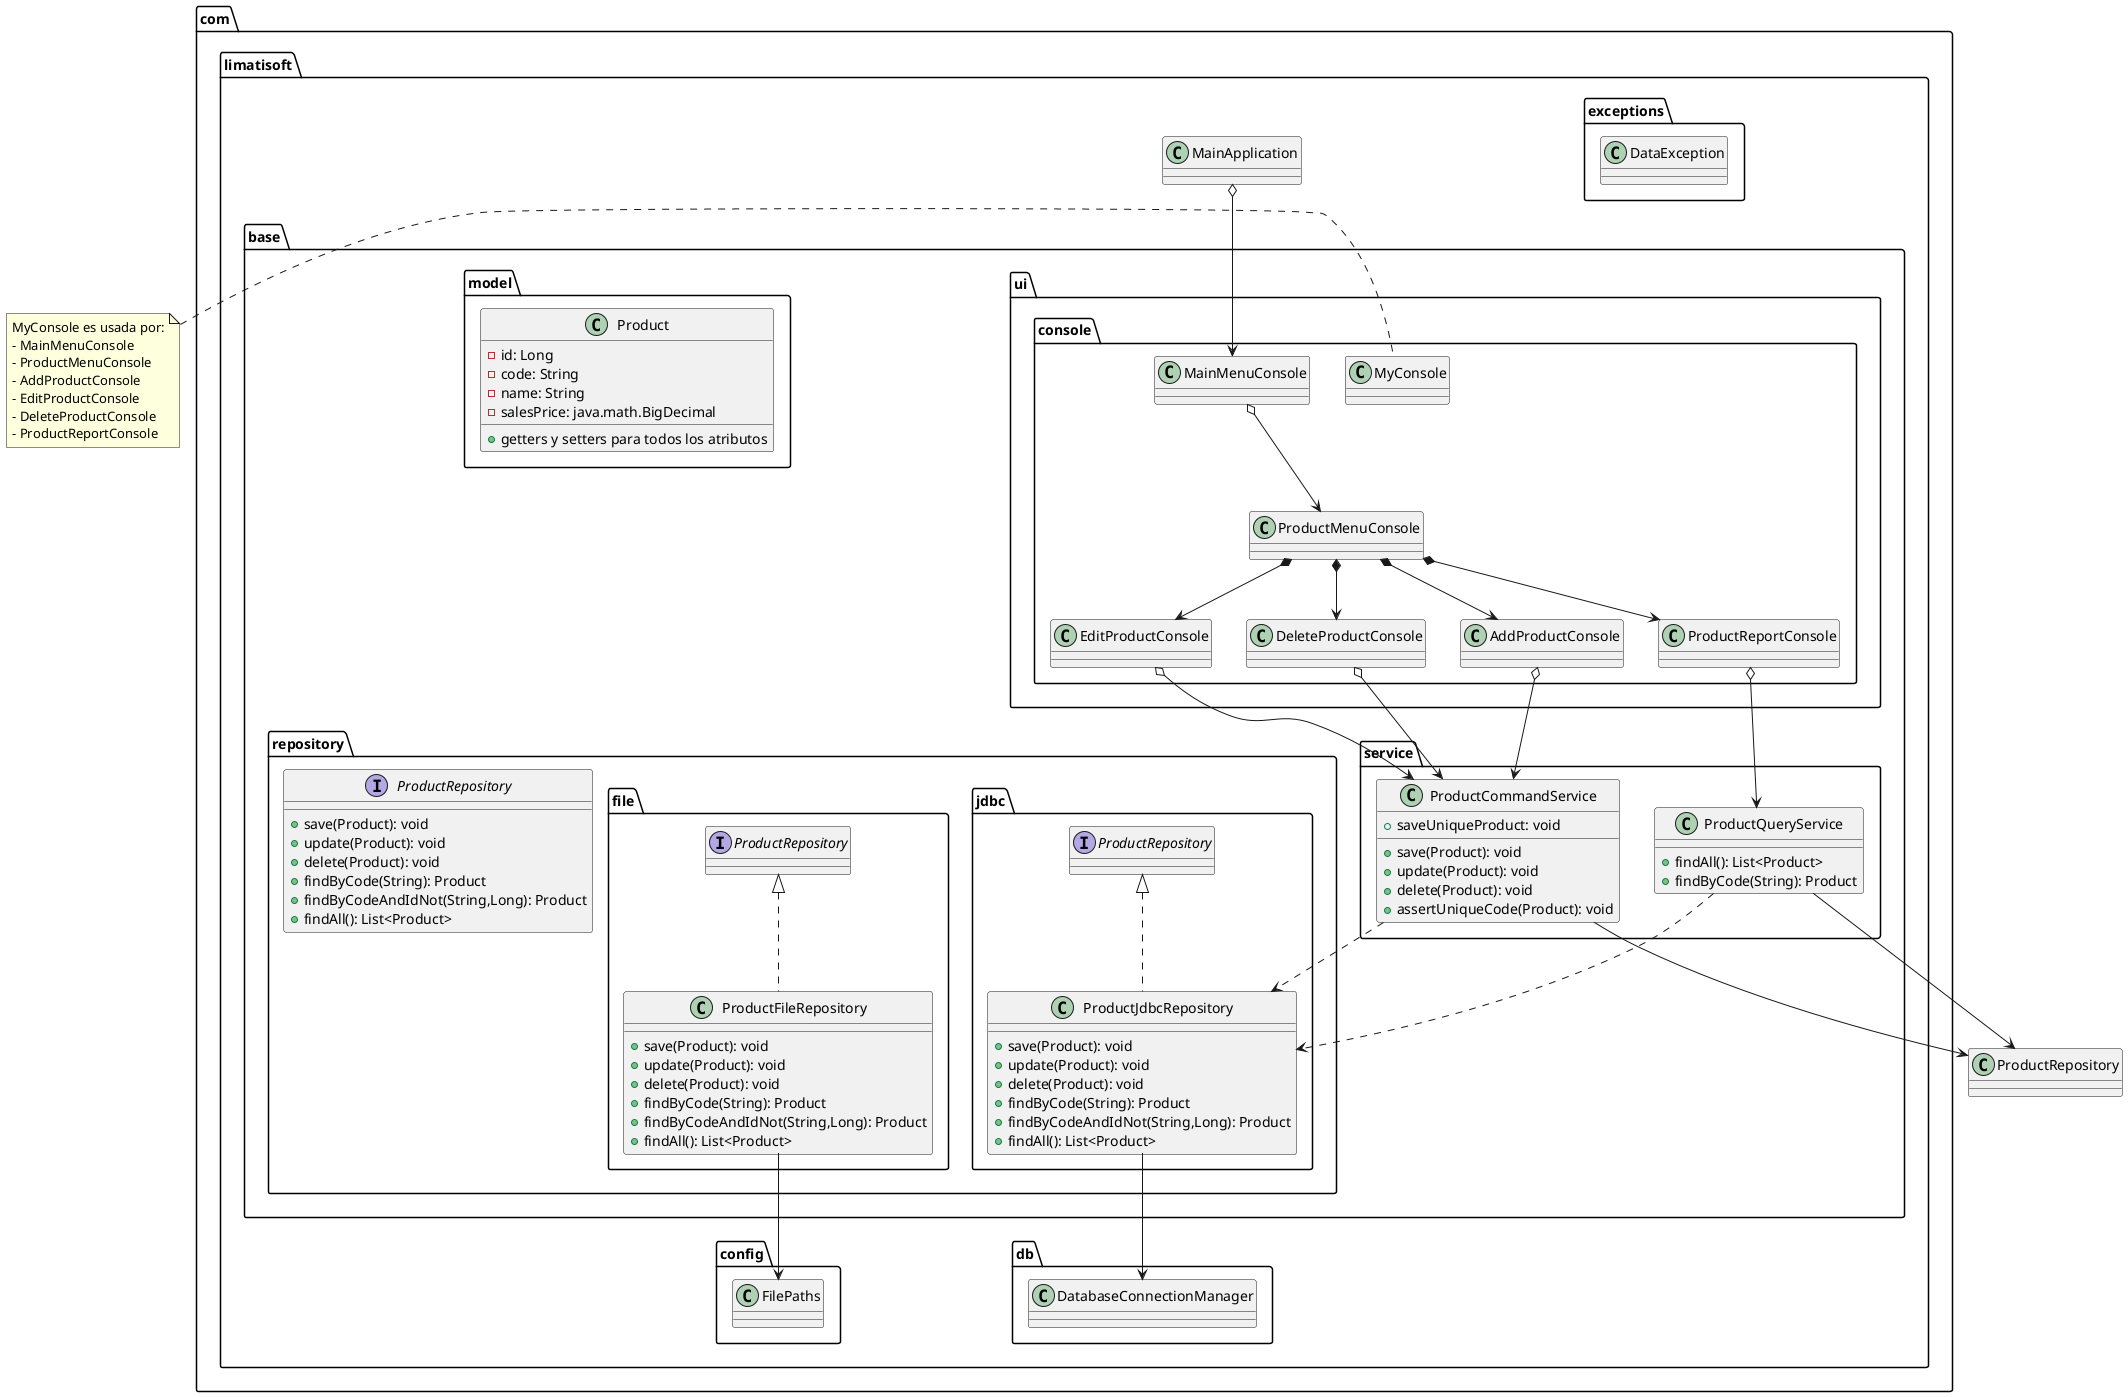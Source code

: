 @startuml
allowmixing
package "com.limatisoft" {
	class MainApplication 
}
 
package "com.limatisoft.base.ui.console" {
	class MyConsole
	class MainMenuConsole
	class ProductMenuConsole
	class AddProductConsole
	class EditProductConsole
	class DeleteProductConsole
	class ProductReportConsole
}

note left of MyConsole
  MyConsole es usada por:
  - MainMenuConsole
  - ProductMenuConsole
  - AddProductConsole
  - EditProductConsole
  - DeleteProductConsole
  - ProductReportConsole
end note
    
package "com.limatisoft.base.service" {
	class ProductCommandService{
		+ save(Product): void
	    + update(Product): void
	    + delete(Product): void
	    + saveUniqueProduct: void
	    + assertUniqueCode(Product): void
	}
	class ProductQueryService {
    	+ findAll(): List<Product>
    	+ findByCode(String): Product
	}
}

package "com.limatisoft.base.model" {
	class Product {
	    - id: Long 
	    - code: String
	    - name: String
	    - salesPrice: java.math.BigDecimal
	     {method} +getters y setters para todos los atributos
	}
} 

package "com.limatisoft.base.repository" {
	interface ProductRepository{
		+ save(Product): void
		+ update(Product): void
		+ delete(Product): void
	    + findByCode(String): Product
	    + findByCodeAndIdNot(String,Long): Product
	    + findAll(): List<Product>
	}

	package "com.limatisoft.base.repository.file" {
		class ProductFileRepository implements ProductRepository{
			+ save(Product): void
			+ update(Product): void
			+ delete(Product): void
		    + findByCode(String): Product
		    + findByCodeAndIdNot(String,Long): Product
		    + findAll(): List<Product>
		}
	}
	
	package "com.limatisoft.base.repository.jdbc" {
		class ProductJdbcRepository implements ProductRepository{
			+ save(Product): void
			+ update(Product): void
			+ delete(Product): void
		    + findByCode(String): Product
		    + findByCodeAndIdNot(String,Long): Product
		    + findAll(): List<Product>
		}
	}
}

package "com.limatisoft.db" {
	class DatabaseConnectionManager 
}

package "com.limatisoft.exceptions" {
	class DataException 
}

package "com.limatisoft.config" {
	class FilePaths 
}
 
MainApplication o--> MainMenuConsole
MainMenuConsole o--> ProductMenuConsole
ProductMenuConsole *--> AddProductConsole
ProductMenuConsole *--> EditProductConsole
ProductMenuConsole *--> DeleteProductConsole
ProductMenuConsole *--> ProductReportConsole
AddProductConsole o--> ProductCommandService
EditProductConsole o--> ProductCommandService

DeleteProductConsole o--> ProductCommandService
ProductReportConsole o--> ProductQueryService
ProductCommandService --> ProductRepository
ProductCommandService ..> ProductJdbcRepository
ProductQueryService ..> ProductJdbcRepository

ProductQueryService --> ProductRepository
ProductJdbcRepository --> DatabaseConnectionManager
ProductFileRepository --> FilePaths
@enduml

